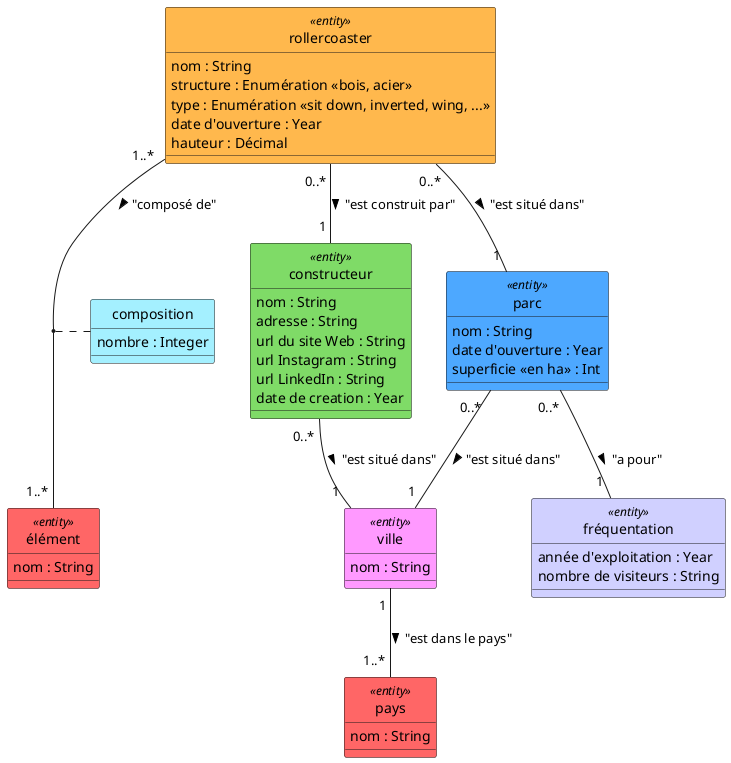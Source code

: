 @startuml

' Masquer les cercles dans les classes
hide circle 

' ---------------------------
'   Définition des entités 
' ---------------------------

entity "rollercoaster"  as rollercoaster <<entity>> #FFB84D {    
    nom : String
    structure : Enumération <<bois, acier>>
    type : Enumération <<sit down, inverted, wing, ...>>
    date d'ouverture : Year
    hauteur : Décimal
}

entity "constructeur" as constructeur <<entity>> #7fdb67ff {    
    nom : String
    adresse : String
    url du site Web : String
    url Instagram : String
    url LinkedIn : String
    date de creation : Year
}

entity "parc" as parc <<entity>> #4DA8FF {    
    nom : String
    date d'ouverture : Year
    superficie <<en ha>> : Int
}

entity "ville" as ville <<entity>> #FF99FF {   
    nom : String
}

entity "pays" as pays <<entity>> #FF6666 {   
    nom : String
}

entity "élément" as element <<entity>> #FF6666 {    
    nom : String
}

entity "fréquentation" as frequentation <<entity>> #D0D0FF {    
    année d'exploitation : Year
    nombre de visiteurs : String
}

' -------------------------------
'   Associations (relations)
' -------------------------------

' Un constructeur PEUT NE PAS AVOIR comme PLUSIEURS de rollercoaster, mais avoir d'autres types d'attractions
' Un rollercoaster est obligatoirement construit par UN constructeurs.
rollercoaster  " 0..* "--" 1 " constructeur :  "est construit par" >

' Un rollercoaster est localisé dans UN parc et un parc peut avoir AUCUN ou PLUSIEURS rollercoasters
' A COMPLETER LA RELATION
rollercoaster " 0..* " -- " 1 " parc : "est situé dans" >

' Un constructeur est localisé dans UNE ville, une ville peut avoir AUCUN ou PLUSIEURS constructeurs
' A COMPLETER LA RELATION
constructeur " 0..* " -- " 1 " ville : "est situé dans" >

' Un parc d'attractions est  localisé dans UNE ville, une ville peut avoir AUCUN ou PLUSIEURS parcs d'attractions
' A COMPLETER LA RELATION
parc " 0..* " -- " 1 " ville : "est situé dans" >

' Un parc n'a pas encore de fréquentation avant la fin de sa 1ère année d'exploitation
' Ensuite un par aura PLUSIEURS fréquentations (une par année d'exploitation.)
' Une fréquentation est en relation avec UN parc pour UNE année.
' A COMPLETER LA RELATION
parc " 0..* " -- " 1 " frequentation : "a pour" >

' Une ville à UN unique pays, un pays à UNE ou plusieurs villes
' A COMPLETER LA RELATION
ville " 1 " -- " 1..* " pays : "est dans le pays" >


' Un rollercoaster est composé de PLUSIEURS ELEMENTS et un élément peut se trouver dans PLUSIEURS rollercosters
' Un élément peut également avoir un NOMBRE D'OCCURRENCES supérieur à 1 dans un rollercoaster
rollercoaster " 1..* " -- " 1..* " element : "composé de" >
(rollercoaster, element ) . composition
class "composition" as composition #A4F0FF {
    nombre : Integer
}


@enduml
